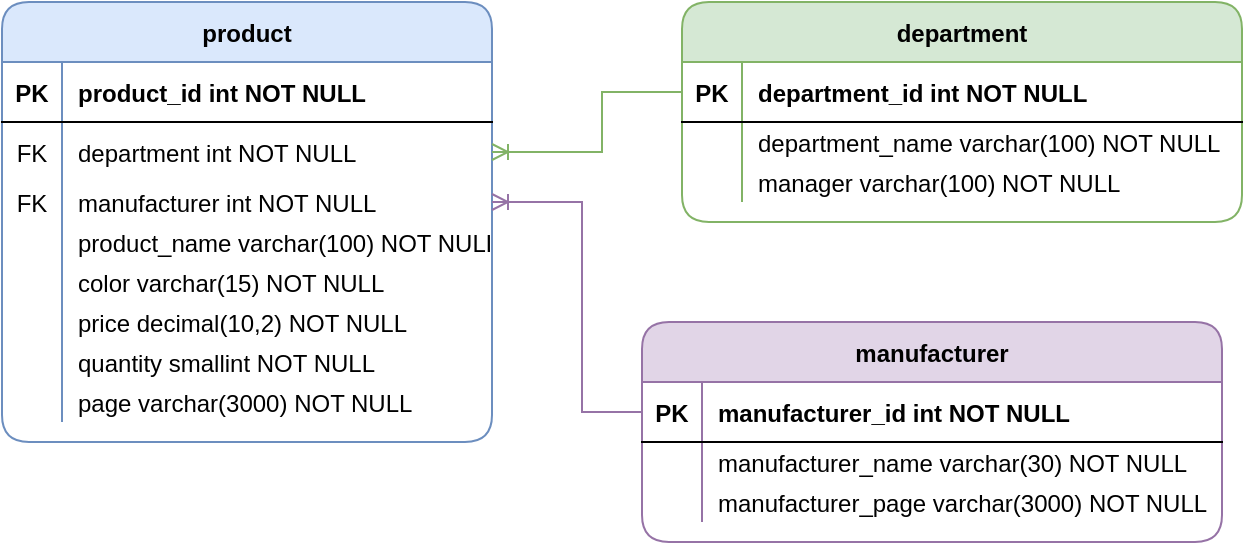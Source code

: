 <mxfile version="21.1.1" type="device">
  <diagram id="R2lEEEUBdFMjLlhIrx00" name="Page-1">
    <mxGraphModel dx="888" dy="813" grid="1" gridSize="10" guides="1" tooltips="1" connect="1" arrows="1" fold="1" page="1" pageScale="1" pageWidth="1600" pageHeight="900" background="#ffffff" math="0" shadow="0" extFonts="Permanent Marker^https://fonts.googleapis.com/css?family=Permanent+Marker">
      <root>
        <mxCell id="0" />
        <mxCell id="1" parent="0" />
        <mxCell id="ZXFY_sfA3HD9oL-PqZjK-144" value="product" style="shape=table;startSize=30;container=1;collapsible=1;childLayout=tableLayout;fixedRows=1;rowLines=0;fontStyle=1;align=center;resizeLast=1;rounded=1;fillColor=#dae8fc;strokeColor=#6c8ebf;" parent="1" vertex="1">
          <mxGeometry x="180" y="90" width="245" height="220" as="geometry" />
        </mxCell>
        <mxCell id="ZXFY_sfA3HD9oL-PqZjK-145" value="" style="shape=partialRectangle;collapsible=0;dropTarget=0;pointerEvents=0;fillColor=none;points=[[0,0.5],[1,0.5]];portConstraint=eastwest;top=0;left=0;right=0;bottom=1;rounded=1;" parent="ZXFY_sfA3HD9oL-PqZjK-144" vertex="1">
          <mxGeometry y="30" width="245" height="30" as="geometry" />
        </mxCell>
        <mxCell id="ZXFY_sfA3HD9oL-PqZjK-146" value="PK" style="shape=partialRectangle;overflow=hidden;connectable=0;fillColor=none;top=0;left=0;bottom=0;right=0;fontStyle=1;rounded=1;" parent="ZXFY_sfA3HD9oL-PqZjK-145" vertex="1">
          <mxGeometry width="30" height="30" as="geometry">
            <mxRectangle width="30" height="30" as="alternateBounds" />
          </mxGeometry>
        </mxCell>
        <mxCell id="ZXFY_sfA3HD9oL-PqZjK-147" value="product_id int NOT NULL" style="shape=partialRectangle;overflow=hidden;connectable=0;fillColor=none;top=0;left=0;bottom=0;right=0;align=left;spacingLeft=6;fontStyle=1;rounded=1;" parent="ZXFY_sfA3HD9oL-PqZjK-145" vertex="1">
          <mxGeometry x="30" width="215" height="30" as="geometry">
            <mxRectangle width="215" height="30" as="alternateBounds" />
          </mxGeometry>
        </mxCell>
        <mxCell id="ZXFY_sfA3HD9oL-PqZjK-148" value="" style="shape=partialRectangle;collapsible=0;dropTarget=0;pointerEvents=0;fillColor=none;points=[[0,0.5],[1,0.5]];portConstraint=eastwest;top=0;left=0;right=0;bottom=0;rounded=1;" parent="ZXFY_sfA3HD9oL-PqZjK-144" vertex="1">
          <mxGeometry y="60" width="245" height="30" as="geometry" />
        </mxCell>
        <mxCell id="ZXFY_sfA3HD9oL-PqZjK-149" value="FK" style="shape=partialRectangle;overflow=hidden;connectable=0;fillColor=none;top=0;left=0;bottom=0;right=0;rounded=1;" parent="ZXFY_sfA3HD9oL-PqZjK-148" vertex="1">
          <mxGeometry width="30" height="30" as="geometry">
            <mxRectangle width="30" height="30" as="alternateBounds" />
          </mxGeometry>
        </mxCell>
        <mxCell id="ZXFY_sfA3HD9oL-PqZjK-150" value="department int NOT NULL        " style="shape=partialRectangle;overflow=hidden;connectable=0;fillColor=none;top=0;left=0;bottom=0;right=0;align=left;spacingLeft=6;rounded=1;" parent="ZXFY_sfA3HD9oL-PqZjK-148" vertex="1">
          <mxGeometry x="30" width="215" height="30" as="geometry">
            <mxRectangle width="215" height="30" as="alternateBounds" />
          </mxGeometry>
        </mxCell>
        <mxCell id="2hMiGoMkMudmdKP1QG31-28" value="" style="shape=tableRow;horizontal=0;startSize=0;swimlaneHead=0;swimlaneBody=0;fillColor=none;collapsible=0;dropTarget=0;points=[[0,0.5],[1,0.5]];portConstraint=eastwest;top=0;left=0;right=0;bottom=0;rounded=1;" vertex="1" parent="ZXFY_sfA3HD9oL-PqZjK-144">
          <mxGeometry y="90" width="245" height="20" as="geometry" />
        </mxCell>
        <mxCell id="2hMiGoMkMudmdKP1QG31-29" value="FK" style="shape=partialRectangle;connectable=0;fillColor=none;top=0;left=0;bottom=0;right=0;editable=1;overflow=hidden;rounded=1;" vertex="1" parent="2hMiGoMkMudmdKP1QG31-28">
          <mxGeometry width="30" height="20" as="geometry">
            <mxRectangle width="30" height="20" as="alternateBounds" />
          </mxGeometry>
        </mxCell>
        <mxCell id="2hMiGoMkMudmdKP1QG31-30" value="manufacturer int NOT NULL" style="shape=partialRectangle;connectable=0;fillColor=none;top=0;left=0;bottom=0;right=0;align=left;spacingLeft=6;overflow=hidden;rounded=1;" vertex="1" parent="2hMiGoMkMudmdKP1QG31-28">
          <mxGeometry x="30" width="215" height="20" as="geometry">
            <mxRectangle width="215" height="20" as="alternateBounds" />
          </mxGeometry>
        </mxCell>
        <mxCell id="2hMiGoMkMudmdKP1QG31-1" value="" style="shape=tableRow;horizontal=0;startSize=0;swimlaneHead=0;swimlaneBody=0;fillColor=none;collapsible=0;dropTarget=0;points=[[0,0.5],[1,0.5]];portConstraint=eastwest;top=0;left=0;right=0;bottom=0;rounded=1;" vertex="1" parent="ZXFY_sfA3HD9oL-PqZjK-144">
          <mxGeometry y="110" width="245" height="20" as="geometry" />
        </mxCell>
        <mxCell id="2hMiGoMkMudmdKP1QG31-2" value="        " style="shape=partialRectangle;connectable=0;fillColor=none;top=0;left=0;bottom=0;right=0;editable=1;overflow=hidden;rounded=1;" vertex="1" parent="2hMiGoMkMudmdKP1QG31-1">
          <mxGeometry width="30" height="20" as="geometry">
            <mxRectangle width="30" height="20" as="alternateBounds" />
          </mxGeometry>
        </mxCell>
        <mxCell id="2hMiGoMkMudmdKP1QG31-3" value="product_name varchar(100) NOT NULL" style="shape=partialRectangle;connectable=0;fillColor=none;top=0;left=0;bottom=0;right=0;align=left;spacingLeft=6;overflow=hidden;rounded=1;" vertex="1" parent="2hMiGoMkMudmdKP1QG31-1">
          <mxGeometry x="30" width="215" height="20" as="geometry">
            <mxRectangle width="215" height="20" as="alternateBounds" />
          </mxGeometry>
        </mxCell>
        <mxCell id="2hMiGoMkMudmdKP1QG31-4" value="" style="shape=tableRow;horizontal=0;startSize=0;swimlaneHead=0;swimlaneBody=0;fillColor=none;collapsible=0;dropTarget=0;points=[[0,0.5],[1,0.5]];portConstraint=eastwest;top=0;left=0;right=0;bottom=0;rounded=1;" vertex="1" parent="ZXFY_sfA3HD9oL-PqZjK-144">
          <mxGeometry y="130" width="245" height="20" as="geometry" />
        </mxCell>
        <mxCell id="2hMiGoMkMudmdKP1QG31-5" value="" style="shape=partialRectangle;connectable=0;fillColor=none;top=0;left=0;bottom=0;right=0;editable=1;overflow=hidden;rounded=1;" vertex="1" parent="2hMiGoMkMudmdKP1QG31-4">
          <mxGeometry width="30" height="20" as="geometry">
            <mxRectangle width="30" height="20" as="alternateBounds" />
          </mxGeometry>
        </mxCell>
        <mxCell id="2hMiGoMkMudmdKP1QG31-6" value="color varchar(15) NOT NULL        " style="shape=partialRectangle;connectable=0;fillColor=none;top=0;left=0;bottom=0;right=0;align=left;spacingLeft=6;overflow=hidden;rounded=1;" vertex="1" parent="2hMiGoMkMudmdKP1QG31-4">
          <mxGeometry x="30" width="215" height="20" as="geometry">
            <mxRectangle width="215" height="20" as="alternateBounds" />
          </mxGeometry>
        </mxCell>
        <mxCell id="2hMiGoMkMudmdKP1QG31-7" value="" style="shape=tableRow;horizontal=0;startSize=0;swimlaneHead=0;swimlaneBody=0;fillColor=none;collapsible=0;dropTarget=0;points=[[0,0.5],[1,0.5]];portConstraint=eastwest;top=0;left=0;right=0;bottom=0;rounded=1;" vertex="1" parent="ZXFY_sfA3HD9oL-PqZjK-144">
          <mxGeometry y="150" width="245" height="20" as="geometry" />
        </mxCell>
        <mxCell id="2hMiGoMkMudmdKP1QG31-8" value="" style="shape=partialRectangle;connectable=0;fillColor=none;top=0;left=0;bottom=0;right=0;editable=1;overflow=hidden;rounded=1;" vertex="1" parent="2hMiGoMkMudmdKP1QG31-7">
          <mxGeometry width="30" height="20" as="geometry">
            <mxRectangle width="30" height="20" as="alternateBounds" />
          </mxGeometry>
        </mxCell>
        <mxCell id="2hMiGoMkMudmdKP1QG31-9" value="price decimal(10,2) NOT NULL" style="shape=partialRectangle;connectable=0;fillColor=none;top=0;left=0;bottom=0;right=0;align=left;spacingLeft=6;overflow=hidden;rounded=1;" vertex="1" parent="2hMiGoMkMudmdKP1QG31-7">
          <mxGeometry x="30" width="215" height="20" as="geometry">
            <mxRectangle width="215" height="20" as="alternateBounds" />
          </mxGeometry>
        </mxCell>
        <mxCell id="2hMiGoMkMudmdKP1QG31-10" value="" style="shape=tableRow;horizontal=0;startSize=0;swimlaneHead=0;swimlaneBody=0;fillColor=none;collapsible=0;dropTarget=0;points=[[0,0.5],[1,0.5]];portConstraint=eastwest;top=0;left=0;right=0;bottom=0;rounded=1;" vertex="1" parent="ZXFY_sfA3HD9oL-PqZjK-144">
          <mxGeometry y="170" width="245" height="20" as="geometry" />
        </mxCell>
        <mxCell id="2hMiGoMkMudmdKP1QG31-11" value="" style="shape=partialRectangle;connectable=0;fillColor=none;top=0;left=0;bottom=0;right=0;editable=1;overflow=hidden;rounded=1;" vertex="1" parent="2hMiGoMkMudmdKP1QG31-10">
          <mxGeometry width="30" height="20" as="geometry">
            <mxRectangle width="30" height="20" as="alternateBounds" />
          </mxGeometry>
        </mxCell>
        <mxCell id="2hMiGoMkMudmdKP1QG31-12" value="quantity smallint NOT NULL " style="shape=partialRectangle;connectable=0;fillColor=none;top=0;left=0;bottom=0;right=0;align=left;spacingLeft=6;overflow=hidden;rounded=1;" vertex="1" parent="2hMiGoMkMudmdKP1QG31-10">
          <mxGeometry x="30" width="215" height="20" as="geometry">
            <mxRectangle width="215" height="20" as="alternateBounds" />
          </mxGeometry>
        </mxCell>
        <mxCell id="ZXFY_sfA3HD9oL-PqZjK-151" value="" style="shape=tableRow;horizontal=0;startSize=0;swimlaneHead=0;swimlaneBody=0;fillColor=none;collapsible=0;dropTarget=0;points=[[0,0.5],[1,0.5]];portConstraint=eastwest;top=0;left=0;right=0;bottom=0;rounded=1;" parent="ZXFY_sfA3HD9oL-PqZjK-144" vertex="1">
          <mxGeometry y="190" width="245" height="20" as="geometry" />
        </mxCell>
        <mxCell id="ZXFY_sfA3HD9oL-PqZjK-152" value="" style="shape=partialRectangle;connectable=0;fillColor=none;top=0;left=0;bottom=0;right=0;editable=1;overflow=hidden;rounded=1;" parent="ZXFY_sfA3HD9oL-PqZjK-151" vertex="1">
          <mxGeometry width="30" height="20" as="geometry">
            <mxRectangle width="30" height="20" as="alternateBounds" />
          </mxGeometry>
        </mxCell>
        <mxCell id="ZXFY_sfA3HD9oL-PqZjK-153" value="page varchar(3000) NOT NULL " style="shape=partialRectangle;connectable=0;fillColor=none;top=0;left=0;bottom=0;right=0;align=left;spacingLeft=6;overflow=hidden;rounded=1;" parent="ZXFY_sfA3HD9oL-PqZjK-151" vertex="1">
          <mxGeometry x="30" width="215" height="20" as="geometry">
            <mxRectangle width="215" height="20" as="alternateBounds" />
          </mxGeometry>
        </mxCell>
        <mxCell id="ZXFY_sfA3HD9oL-PqZjK-169" value="manufacturer" style="shape=table;startSize=30;container=1;collapsible=1;childLayout=tableLayout;fixedRows=1;rowLines=0;fontStyle=1;align=center;resizeLast=1;rounded=1;fillColor=#e1d5e7;strokeColor=#9673a6;" parent="1" vertex="1">
          <mxGeometry x="500" y="250" width="290" height="110" as="geometry" />
        </mxCell>
        <mxCell id="ZXFY_sfA3HD9oL-PqZjK-170" value="" style="shape=partialRectangle;collapsible=0;dropTarget=0;pointerEvents=0;fillColor=none;points=[[0,0.5],[1,0.5]];portConstraint=eastwest;top=0;left=0;right=0;bottom=1;rounded=1;" parent="ZXFY_sfA3HD9oL-PqZjK-169" vertex="1">
          <mxGeometry y="30" width="290" height="30" as="geometry" />
        </mxCell>
        <mxCell id="ZXFY_sfA3HD9oL-PqZjK-171" value="PK" style="shape=partialRectangle;overflow=hidden;connectable=0;fillColor=none;top=0;left=0;bottom=0;right=0;fontStyle=1;rounded=1;" parent="ZXFY_sfA3HD9oL-PqZjK-170" vertex="1">
          <mxGeometry width="30" height="30" as="geometry">
            <mxRectangle width="30" height="30" as="alternateBounds" />
          </mxGeometry>
        </mxCell>
        <mxCell id="ZXFY_sfA3HD9oL-PqZjK-172" value="manufacturer_id int NOT NULL" style="shape=partialRectangle;overflow=hidden;connectable=0;fillColor=none;top=0;left=0;bottom=0;right=0;align=left;spacingLeft=6;fontStyle=1;rounded=1;" parent="ZXFY_sfA3HD9oL-PqZjK-170" vertex="1">
          <mxGeometry x="30" width="260" height="30" as="geometry">
            <mxRectangle width="260" height="30" as="alternateBounds" />
          </mxGeometry>
        </mxCell>
        <mxCell id="ZXFY_sfA3HD9oL-PqZjK-176" value="" style="shape=tableRow;horizontal=0;startSize=0;swimlaneHead=0;swimlaneBody=0;fillColor=none;collapsible=0;dropTarget=0;points=[[0,0.5],[1,0.5]];portConstraint=eastwest;top=0;left=0;right=0;bottom=0;rounded=1;" parent="ZXFY_sfA3HD9oL-PqZjK-169" vertex="1">
          <mxGeometry y="60" width="290" height="20" as="geometry" />
        </mxCell>
        <mxCell id="ZXFY_sfA3HD9oL-PqZjK-177" value="" style="shape=partialRectangle;connectable=0;fillColor=none;top=0;left=0;bottom=0;right=0;editable=1;overflow=hidden;rounded=1;" parent="ZXFY_sfA3HD9oL-PqZjK-176" vertex="1">
          <mxGeometry width="30" height="20" as="geometry">
            <mxRectangle width="30" height="20" as="alternateBounds" />
          </mxGeometry>
        </mxCell>
        <mxCell id="ZXFY_sfA3HD9oL-PqZjK-178" value="manufacturer_name varchar(30) NOT NULL" style="shape=partialRectangle;connectable=0;fillColor=none;top=0;left=0;bottom=0;right=0;align=left;spacingLeft=6;overflow=hidden;rounded=1;" parent="ZXFY_sfA3HD9oL-PqZjK-176" vertex="1">
          <mxGeometry x="30" width="260" height="20" as="geometry">
            <mxRectangle width="260" height="20" as="alternateBounds" />
          </mxGeometry>
        </mxCell>
        <mxCell id="2hMiGoMkMudmdKP1QG31-31" value="" style="shape=tableRow;horizontal=0;startSize=0;swimlaneHead=0;swimlaneBody=0;fillColor=none;collapsible=0;dropTarget=0;points=[[0,0.5],[1,0.5]];portConstraint=eastwest;top=0;left=0;right=0;bottom=0;rounded=1;" vertex="1" parent="ZXFY_sfA3HD9oL-PqZjK-169">
          <mxGeometry y="80" width="290" height="20" as="geometry" />
        </mxCell>
        <mxCell id="2hMiGoMkMudmdKP1QG31-32" value="" style="shape=partialRectangle;connectable=0;fillColor=none;top=0;left=0;bottom=0;right=0;editable=1;overflow=hidden;rounded=1;" vertex="1" parent="2hMiGoMkMudmdKP1QG31-31">
          <mxGeometry width="30" height="20" as="geometry">
            <mxRectangle width="30" height="20" as="alternateBounds" />
          </mxGeometry>
        </mxCell>
        <mxCell id="2hMiGoMkMudmdKP1QG31-33" value="manufacturer_page varchar(3000) NOT NULL" style="shape=partialRectangle;connectable=0;fillColor=none;top=0;left=0;bottom=0;right=0;align=left;spacingLeft=6;overflow=hidden;rounded=1;" vertex="1" parent="2hMiGoMkMudmdKP1QG31-31">
          <mxGeometry x="30" width="260" height="20" as="geometry">
            <mxRectangle width="260" height="20" as="alternateBounds" />
          </mxGeometry>
        </mxCell>
        <mxCell id="ZXFY_sfA3HD9oL-PqZjK-241" value="" style="fontSize=12;html=1;endArrow=ERoneToMany;rounded=0;edgeStyle=orthogonalEdgeStyle;fillColor=#d5e8d4;strokeColor=#82b366;exitX=0;exitY=0.5;exitDx=0;exitDy=0;entryX=1;entryY=0.5;entryDx=0;entryDy=0;" parent="1" source="2hMiGoMkMudmdKP1QG31-14" target="ZXFY_sfA3HD9oL-PqZjK-148" edge="1">
          <mxGeometry width="100" height="100" relative="1" as="geometry">
            <mxPoint x="510" y="675.0" as="sourcePoint" />
            <mxPoint x="460" y="200" as="targetPoint" />
            <Array as="points">
              <mxPoint x="480" y="135" />
              <mxPoint x="480" y="165" />
            </Array>
          </mxGeometry>
        </mxCell>
        <mxCell id="2hMiGoMkMudmdKP1QG31-13" value="department" style="shape=table;startSize=30;container=1;collapsible=1;childLayout=tableLayout;fixedRows=1;rowLines=0;fontStyle=1;align=center;resizeLast=1;rounded=1;fillColor=#d5e8d4;strokeColor=#82b366;" vertex="1" parent="1">
          <mxGeometry x="520" y="90" width="280" height="110" as="geometry" />
        </mxCell>
        <mxCell id="2hMiGoMkMudmdKP1QG31-14" value="" style="shape=partialRectangle;collapsible=0;dropTarget=0;pointerEvents=0;fillColor=none;points=[[0,0.5],[1,0.5]];portConstraint=eastwest;top=0;left=0;right=0;bottom=1;rounded=1;" vertex="1" parent="2hMiGoMkMudmdKP1QG31-13">
          <mxGeometry y="30" width="280" height="30" as="geometry" />
        </mxCell>
        <mxCell id="2hMiGoMkMudmdKP1QG31-15" value="PK" style="shape=partialRectangle;overflow=hidden;connectable=0;fillColor=none;top=0;left=0;bottom=0;right=0;fontStyle=1;rounded=1;" vertex="1" parent="2hMiGoMkMudmdKP1QG31-14">
          <mxGeometry width="30" height="30" as="geometry">
            <mxRectangle width="30" height="30" as="alternateBounds" />
          </mxGeometry>
        </mxCell>
        <mxCell id="2hMiGoMkMudmdKP1QG31-16" value="department_id int NOT NULL " style="shape=partialRectangle;overflow=hidden;connectable=0;fillColor=none;top=0;left=0;bottom=0;right=0;align=left;spacingLeft=6;fontStyle=1;rounded=1;" vertex="1" parent="2hMiGoMkMudmdKP1QG31-14">
          <mxGeometry x="30" width="250" height="30" as="geometry">
            <mxRectangle width="250" height="30" as="alternateBounds" />
          </mxGeometry>
        </mxCell>
        <mxCell id="2hMiGoMkMudmdKP1QG31-17" value="" style="shape=tableRow;horizontal=0;startSize=0;swimlaneHead=0;swimlaneBody=0;fillColor=none;collapsible=0;dropTarget=0;points=[[0,0.5],[1,0.5]];portConstraint=eastwest;top=0;left=0;right=0;bottom=0;rounded=1;" vertex="1" parent="2hMiGoMkMudmdKP1QG31-13">
          <mxGeometry y="60" width="280" height="20" as="geometry" />
        </mxCell>
        <mxCell id="2hMiGoMkMudmdKP1QG31-18" value="" style="shape=partialRectangle;connectable=0;fillColor=none;top=0;left=0;bottom=0;right=0;editable=1;overflow=hidden;rounded=1;" vertex="1" parent="2hMiGoMkMudmdKP1QG31-17">
          <mxGeometry width="30" height="20" as="geometry">
            <mxRectangle width="30" height="20" as="alternateBounds" />
          </mxGeometry>
        </mxCell>
        <mxCell id="2hMiGoMkMudmdKP1QG31-19" value="department_name varchar(100) NOT NULL" style="shape=partialRectangle;connectable=0;fillColor=none;top=0;left=0;bottom=0;right=0;align=left;spacingLeft=6;overflow=hidden;rounded=1;" vertex="1" parent="2hMiGoMkMudmdKP1QG31-17">
          <mxGeometry x="30" width="250" height="20" as="geometry">
            <mxRectangle width="250" height="20" as="alternateBounds" />
          </mxGeometry>
        </mxCell>
        <mxCell id="2hMiGoMkMudmdKP1QG31-22" value="" style="shape=tableRow;horizontal=0;startSize=0;swimlaneHead=0;swimlaneBody=0;fillColor=none;collapsible=0;dropTarget=0;points=[[0,0.5],[1,0.5]];portConstraint=eastwest;top=0;left=0;right=0;bottom=0;rounded=1;" vertex="1" parent="2hMiGoMkMudmdKP1QG31-13">
          <mxGeometry y="80" width="280" height="20" as="geometry" />
        </mxCell>
        <mxCell id="2hMiGoMkMudmdKP1QG31-23" value="" style="shape=partialRectangle;connectable=0;fillColor=none;top=0;left=0;bottom=0;right=0;editable=1;overflow=hidden;rounded=1;" vertex="1" parent="2hMiGoMkMudmdKP1QG31-22">
          <mxGeometry width="30" height="20" as="geometry">
            <mxRectangle width="30" height="20" as="alternateBounds" />
          </mxGeometry>
        </mxCell>
        <mxCell id="2hMiGoMkMudmdKP1QG31-24" value="manager varchar(100) NOT NULL" style="shape=partialRectangle;connectable=0;fillColor=none;top=0;left=0;bottom=0;right=0;align=left;spacingLeft=6;overflow=hidden;rounded=1;" vertex="1" parent="2hMiGoMkMudmdKP1QG31-22">
          <mxGeometry x="30" width="250" height="20" as="geometry">
            <mxRectangle width="250" height="20" as="alternateBounds" />
          </mxGeometry>
        </mxCell>
        <mxCell id="2hMiGoMkMudmdKP1QG31-40" value="" style="fontSize=12;html=1;endArrow=ERoneToMany;rounded=0;edgeStyle=orthogonalEdgeStyle;fillColor=#e1d5e7;strokeColor=#9673a6;exitX=0;exitY=0.5;exitDx=0;exitDy=0;entryX=1;entryY=0.5;entryDx=0;entryDy=0;" edge="1" parent="1" source="ZXFY_sfA3HD9oL-PqZjK-170" target="2hMiGoMkMudmdKP1QG31-28">
          <mxGeometry width="100" height="100" relative="1" as="geometry">
            <mxPoint x="530" y="145" as="sourcePoint" />
            <mxPoint x="425" y="195" as="targetPoint" />
            <Array as="points">
              <mxPoint x="470" y="295" />
              <mxPoint x="470" y="190" />
            </Array>
          </mxGeometry>
        </mxCell>
      </root>
    </mxGraphModel>
  </diagram>
</mxfile>
